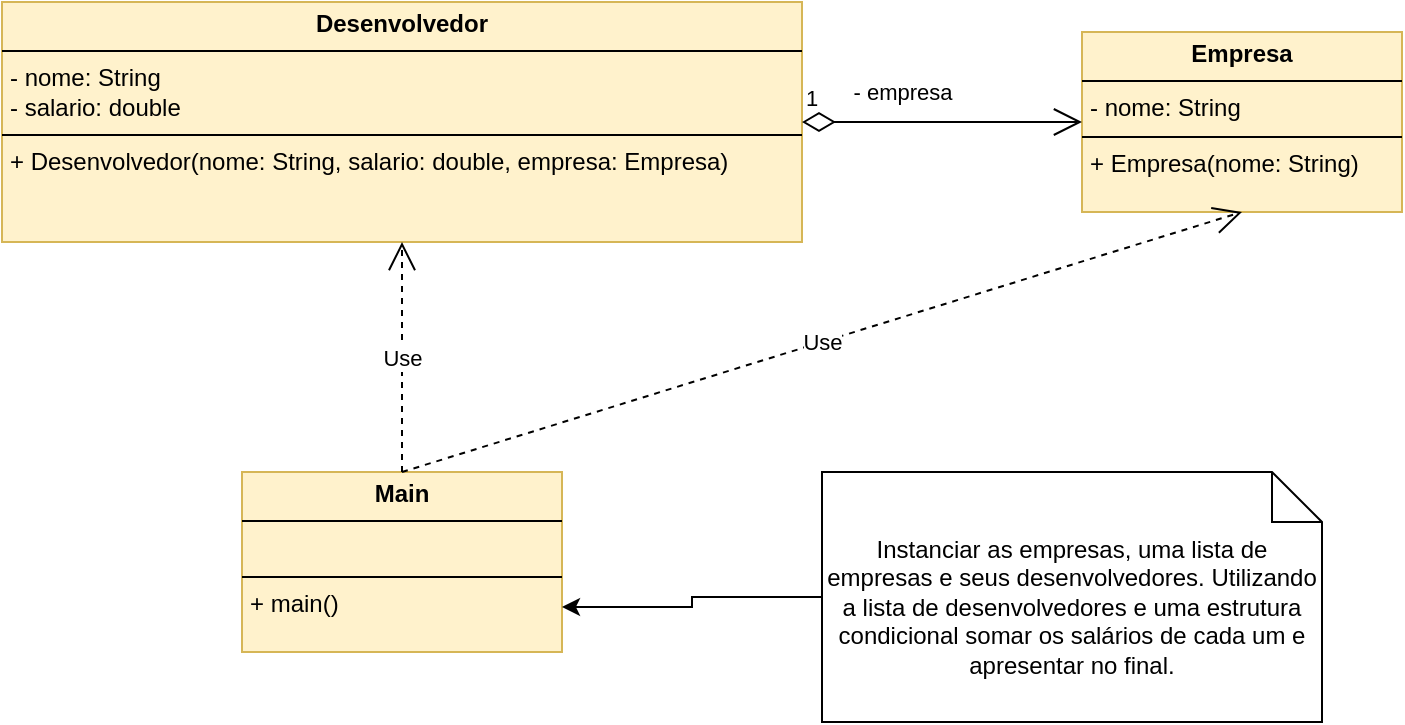 <mxfile version="24.5.5" type="device">
  <diagram name="Página-1" id="zorPRRZSsLTHUdiOhkvN">
    <mxGraphModel dx="1434" dy="822" grid="0" gridSize="10" guides="1" tooltips="1" connect="1" arrows="1" fold="1" page="1" pageScale="1" pageWidth="827" pageHeight="1169" math="0" shadow="0">
      <root>
        <mxCell id="0" />
        <mxCell id="1" parent="0" />
        <mxCell id="3b8N7qTe9PBRYb7HGpN2-1" value="&lt;p style=&quot;margin:0px;margin-top:4px;text-align:center;&quot;&gt;&lt;b&gt;Empresa&lt;/b&gt;&lt;/p&gt;&lt;hr size=&quot;1&quot; style=&quot;border-style:solid;&quot;&gt;&lt;p style=&quot;margin:0px;margin-left:4px;&quot;&gt;- nome: String&lt;br&gt;&lt;/p&gt;&lt;hr size=&quot;1&quot; style=&quot;border-style:solid;&quot;&gt;&lt;p style=&quot;margin:0px;margin-left:4px;&quot;&gt;+ Empresa(nome: String)&lt;/p&gt;" style="verticalAlign=top;align=left;overflow=fill;html=1;whiteSpace=wrap;fillColor=#fff2cc;strokeColor=#d6b656;" vertex="1" parent="1">
          <mxGeometry x="600" y="250" width="160" height="90" as="geometry" />
        </mxCell>
        <mxCell id="3b8N7qTe9PBRYb7HGpN2-3" value="&lt;p style=&quot;margin:0px;margin-top:4px;text-align:center;&quot;&gt;&lt;b&gt;Desenvolvedor&lt;/b&gt;&lt;/p&gt;&lt;hr size=&quot;1&quot; style=&quot;border-style:solid;&quot;&gt;&lt;p style=&quot;margin:0px;margin-left:4px;&quot;&gt;- nome: String&lt;/p&gt;&lt;p style=&quot;margin:0px;margin-left:4px;&quot;&gt;- salario: double&lt;/p&gt;&lt;hr size=&quot;1&quot; style=&quot;border-style:solid;&quot;&gt;&lt;p style=&quot;margin:0px;margin-left:4px;&quot;&gt;+ Desenvolvedor(nome: String, salario: double, empresa: Empresa)&lt;br&gt;&lt;/p&gt;" style="verticalAlign=top;align=left;overflow=fill;html=1;whiteSpace=wrap;fillColor=#fff2cc;strokeColor=#d6b656;" vertex="1" parent="1">
          <mxGeometry x="60" y="235" width="400" height="120" as="geometry" />
        </mxCell>
        <mxCell id="3b8N7qTe9PBRYb7HGpN2-5" value="1" style="endArrow=open;html=1;endSize=12;startArrow=diamondThin;startSize=14;startFill=0;edgeStyle=orthogonalEdgeStyle;align=left;verticalAlign=bottom;rounded=0;exitX=1;exitY=0.5;exitDx=0;exitDy=0;entryX=0;entryY=0.5;entryDx=0;entryDy=0;" edge="1" parent="1" source="3b8N7qTe9PBRYb7HGpN2-3" target="3b8N7qTe9PBRYb7HGpN2-1">
          <mxGeometry x="-1" y="3" relative="1" as="geometry">
            <mxPoint x="330" y="490" as="sourcePoint" />
            <mxPoint x="490" y="490" as="targetPoint" />
          </mxGeometry>
        </mxCell>
        <mxCell id="3b8N7qTe9PBRYb7HGpN2-6" value="- empresa" style="edgeLabel;html=1;align=center;verticalAlign=middle;resizable=0;points=[];" vertex="1" connectable="0" parent="3b8N7qTe9PBRYb7HGpN2-5">
          <mxGeometry x="-0.676" y="-1" relative="1" as="geometry">
            <mxPoint x="27" y="-16" as="offset" />
          </mxGeometry>
        </mxCell>
        <mxCell id="3b8N7qTe9PBRYb7HGpN2-7" value="&lt;p style=&quot;margin:0px;margin-top:4px;text-align:center;&quot;&gt;&lt;b&gt;Main&lt;/b&gt;&lt;/p&gt;&lt;hr size=&quot;1&quot; style=&quot;border-style:solid;&quot;&gt;&lt;p style=&quot;margin:0px;margin-left:4px;&quot;&gt;&lt;br&gt;&lt;/p&gt;&lt;hr size=&quot;1&quot; style=&quot;border-style:solid;&quot;&gt;&lt;p style=&quot;margin:0px;margin-left:4px;&quot;&gt;+ main()&lt;br&gt;&lt;/p&gt;" style="verticalAlign=top;align=left;overflow=fill;html=1;whiteSpace=wrap;fillColor=#fff2cc;strokeColor=#d6b656;" vertex="1" parent="1">
          <mxGeometry x="180" y="470" width="160" height="90" as="geometry" />
        </mxCell>
        <mxCell id="3b8N7qTe9PBRYb7HGpN2-8" value="Use" style="endArrow=open;endSize=12;dashed=1;html=1;rounded=0;entryX=0.5;entryY=1;entryDx=0;entryDy=0;exitX=0.5;exitY=0;exitDx=0;exitDy=0;" edge="1" parent="1" source="3b8N7qTe9PBRYb7HGpN2-7" target="3b8N7qTe9PBRYb7HGpN2-3">
          <mxGeometry width="160" relative="1" as="geometry">
            <mxPoint x="190" y="490" as="sourcePoint" />
            <mxPoint x="350" y="490" as="targetPoint" />
          </mxGeometry>
        </mxCell>
        <mxCell id="3b8N7qTe9PBRYb7HGpN2-9" value="Use" style="endArrow=open;endSize=12;dashed=1;html=1;rounded=0;entryX=0.5;entryY=1;entryDx=0;entryDy=0;exitX=0.5;exitY=0;exitDx=0;exitDy=0;" edge="1" parent="1" source="3b8N7qTe9PBRYb7HGpN2-7" target="3b8N7qTe9PBRYb7HGpN2-1">
          <mxGeometry width="160" relative="1" as="geometry">
            <mxPoint x="190" y="490" as="sourcePoint" />
            <mxPoint x="350" y="490" as="targetPoint" />
          </mxGeometry>
        </mxCell>
        <mxCell id="3b8N7qTe9PBRYb7HGpN2-11" style="edgeStyle=orthogonalEdgeStyle;rounded=0;orthogonalLoop=1;jettySize=auto;html=1;entryX=1;entryY=0.75;entryDx=0;entryDy=0;" edge="1" parent="1" source="3b8N7qTe9PBRYb7HGpN2-10" target="3b8N7qTe9PBRYb7HGpN2-7">
          <mxGeometry relative="1" as="geometry" />
        </mxCell>
        <mxCell id="3b8N7qTe9PBRYb7HGpN2-10" value="Instanciar as empresas, uma lista de empresas e seus desenvolvedores. Utilizando a lista de desenvolvedores e uma estrutura condicional somar os salários de cada um e apresentar no final." style="shape=note2;boundedLbl=1;whiteSpace=wrap;html=1;size=25;verticalAlign=top;align=center;" vertex="1" parent="1">
          <mxGeometry x="470" y="470" width="250" height="125" as="geometry" />
        </mxCell>
      </root>
    </mxGraphModel>
  </diagram>
</mxfile>
